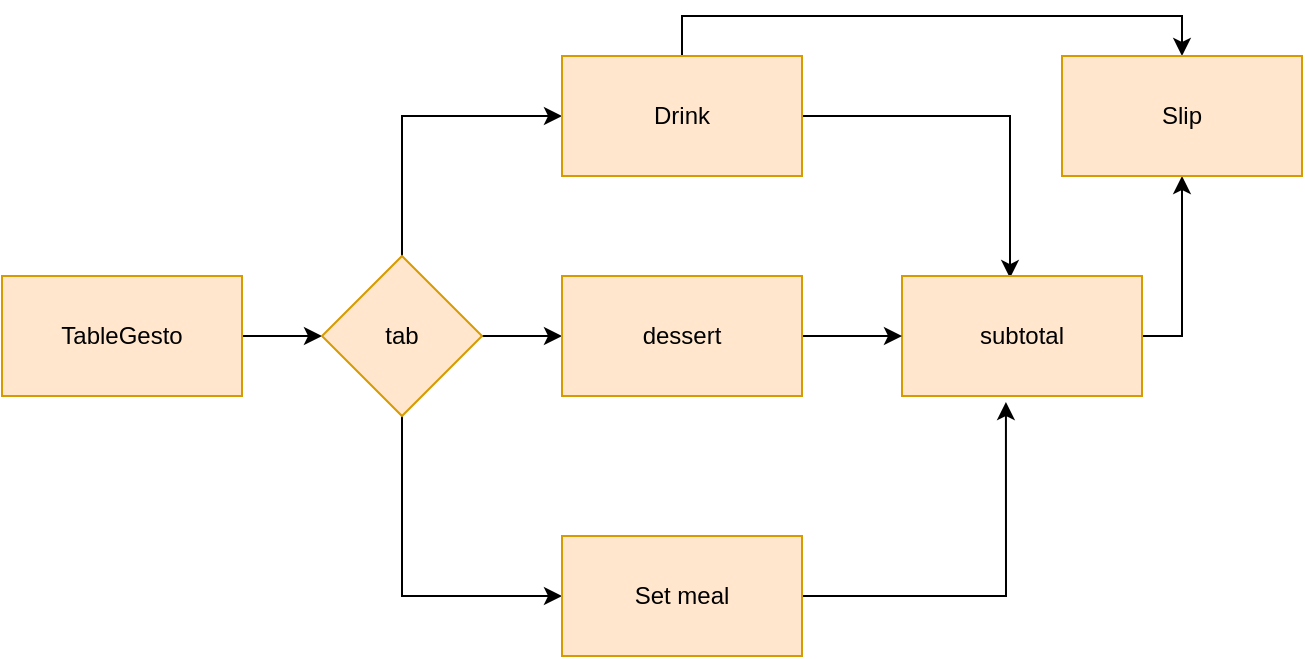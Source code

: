 <mxfile version="14.4.2" type="device"><diagram id="qCr5B2wUA_uChw3YMyRW" name="Page-1"><mxGraphModel dx="598" dy="653" grid="1" gridSize="10" guides="1" tooltips="1" connect="1" arrows="1" fold="1" page="1" pageScale="1" pageWidth="827" pageHeight="1169" math="0" shadow="0"><root><mxCell id="0"/><mxCell id="1" parent="0"/><mxCell id="99speFFvm-8jlOGoMB0--4" style="edgeStyle=orthogonalEdgeStyle;rounded=0;orthogonalLoop=1;jettySize=auto;html=1;exitX=1;exitY=0.5;exitDx=0;exitDy=0;entryX=0;entryY=0.5;entryDx=0;entryDy=0;" parent="1" source="99speFFvm-8jlOGoMB0--1" target="99speFFvm-8jlOGoMB0--2" edge="1"><mxGeometry relative="1" as="geometry"/></mxCell><mxCell id="99speFFvm-8jlOGoMB0--1" value="TableGesto" style="rounded=0;whiteSpace=wrap;html=1;fillColor=#ffe6cc;strokeColor=#d79b00;" parent="1" vertex="1"><mxGeometry x="120" y="380" width="120" height="60" as="geometry"/></mxCell><mxCell id="99speFFvm-8jlOGoMB0--12" style="edgeStyle=orthogonalEdgeStyle;rounded=0;orthogonalLoop=1;jettySize=auto;html=1;entryX=0;entryY=0.5;entryDx=0;entryDy=0;exitX=0.5;exitY=0;exitDx=0;exitDy=0;" parent="1" source="99speFFvm-8jlOGoMB0--2" target="99speFFvm-8jlOGoMB0--6" edge="1"><mxGeometry relative="1" as="geometry"/></mxCell><mxCell id="99speFFvm-8jlOGoMB0--13" style="edgeStyle=orthogonalEdgeStyle;rounded=0;orthogonalLoop=1;jettySize=auto;html=1;entryX=0;entryY=0.5;entryDx=0;entryDy=0;" parent="1" source="99speFFvm-8jlOGoMB0--2" target="99speFFvm-8jlOGoMB0--9" edge="1"><mxGeometry relative="1" as="geometry"/></mxCell><mxCell id="99speFFvm-8jlOGoMB0--14" style="edgeStyle=orthogonalEdgeStyle;rounded=0;orthogonalLoop=1;jettySize=auto;html=1;exitX=0.5;exitY=1;exitDx=0;exitDy=0;entryX=0;entryY=0.5;entryDx=0;entryDy=0;" parent="1" source="99speFFvm-8jlOGoMB0--2" target="99speFFvm-8jlOGoMB0--7" edge="1"><mxGeometry relative="1" as="geometry"/></mxCell><mxCell id="99speFFvm-8jlOGoMB0--2" value="tab" style="rhombus;whiteSpace=wrap;html=1;fillColor=#ffe6cc;strokeColor=#d79b00;" parent="1" vertex="1"><mxGeometry x="280" y="370" width="80" height="80" as="geometry"/></mxCell><mxCell id="99speFFvm-8jlOGoMB0--3" value="Set meal" style="rounded=0;whiteSpace=wrap;html=1;" parent="1" vertex="1"><mxGeometry x="400" y="380" width="120" height="60" as="geometry"/></mxCell><mxCell id="99speFFvm-8jlOGoMB0--15" style="edgeStyle=orthogonalEdgeStyle;rounded=0;orthogonalLoop=1;jettySize=auto;html=1;entryX=0.45;entryY=0.017;entryDx=0;entryDy=0;entryPerimeter=0;" parent="1" source="99speFFvm-8jlOGoMB0--6" target="99speFFvm-8jlOGoMB0--8" edge="1"><mxGeometry relative="1" as="geometry"/></mxCell><mxCell id="99speFFvm-8jlOGoMB0--20" style="edgeStyle=orthogonalEdgeStyle;rounded=0;orthogonalLoop=1;jettySize=auto;html=1;entryX=0.5;entryY=0;entryDx=0;entryDy=0;exitX=0.5;exitY=0;exitDx=0;exitDy=0;" parent="1" source="99speFFvm-8jlOGoMB0--6" target="99speFFvm-8jlOGoMB0--10" edge="1"><mxGeometry relative="1" as="geometry"/></mxCell><mxCell id="99speFFvm-8jlOGoMB0--6" value="Drink" style="whiteSpace=wrap;html=1;fillColor=#ffe6cc;strokeColor=#d79b00;" parent="1" vertex="1"><mxGeometry x="400" y="270" width="120" height="60" as="geometry"/></mxCell><mxCell id="99speFFvm-8jlOGoMB0--17" style="edgeStyle=orthogonalEdgeStyle;rounded=0;orthogonalLoop=1;jettySize=auto;html=1;exitX=1;exitY=0.5;exitDx=0;exitDy=0;entryX=0.433;entryY=1.05;entryDx=0;entryDy=0;entryPerimeter=0;" parent="1" source="99speFFvm-8jlOGoMB0--7" target="99speFFvm-8jlOGoMB0--8" edge="1"><mxGeometry relative="1" as="geometry"><mxPoint x="550" y="410" as="targetPoint"/></mxGeometry></mxCell><mxCell id="99speFFvm-8jlOGoMB0--7" value="Set meal" style="whiteSpace=wrap;html=1;fillColor=#ffe6cc;strokeColor=#d79b00;" parent="1" vertex="1"><mxGeometry x="400" y="510" width="120" height="60" as="geometry"/></mxCell><mxCell id="99speFFvm-8jlOGoMB0--18" style="edgeStyle=orthogonalEdgeStyle;rounded=0;orthogonalLoop=1;jettySize=auto;html=1;entryX=0.5;entryY=1;entryDx=0;entryDy=0;exitX=1;exitY=0.5;exitDx=0;exitDy=0;" parent="1" source="99speFFvm-8jlOGoMB0--8" target="99speFFvm-8jlOGoMB0--10" edge="1"><mxGeometry relative="1" as="geometry"/></mxCell><mxCell id="99speFFvm-8jlOGoMB0--8" value="subtotal" style="rounded=0;whiteSpace=wrap;html=1;fillColor=#ffe6cc;strokeColor=#d79b00;" parent="1" vertex="1"><mxGeometry x="570" y="380" width="120" height="60" as="geometry"/></mxCell><mxCell id="99speFFvm-8jlOGoMB0--16" style="edgeStyle=orthogonalEdgeStyle;rounded=0;orthogonalLoop=1;jettySize=auto;html=1;exitX=1;exitY=0.5;exitDx=0;exitDy=0;entryX=0;entryY=0.5;entryDx=0;entryDy=0;" parent="1" source="99speFFvm-8jlOGoMB0--9" target="99speFFvm-8jlOGoMB0--8" edge="1"><mxGeometry relative="1" as="geometry"/></mxCell><mxCell id="99speFFvm-8jlOGoMB0--9" value="dessert" style="rounded=0;whiteSpace=wrap;html=1;fillColor=#ffe6cc;strokeColor=#d79b00;" parent="1" vertex="1"><mxGeometry x="400" y="380" width="120" height="60" as="geometry"/></mxCell><mxCell id="99speFFvm-8jlOGoMB0--10" value="Slip" style="whiteSpace=wrap;html=1;fillColor=#ffe6cc;strokeColor=#d79b00;" parent="1" vertex="1"><mxGeometry x="650" y="270" width="120" height="60" as="geometry"/></mxCell></root></mxGraphModel></diagram></mxfile>